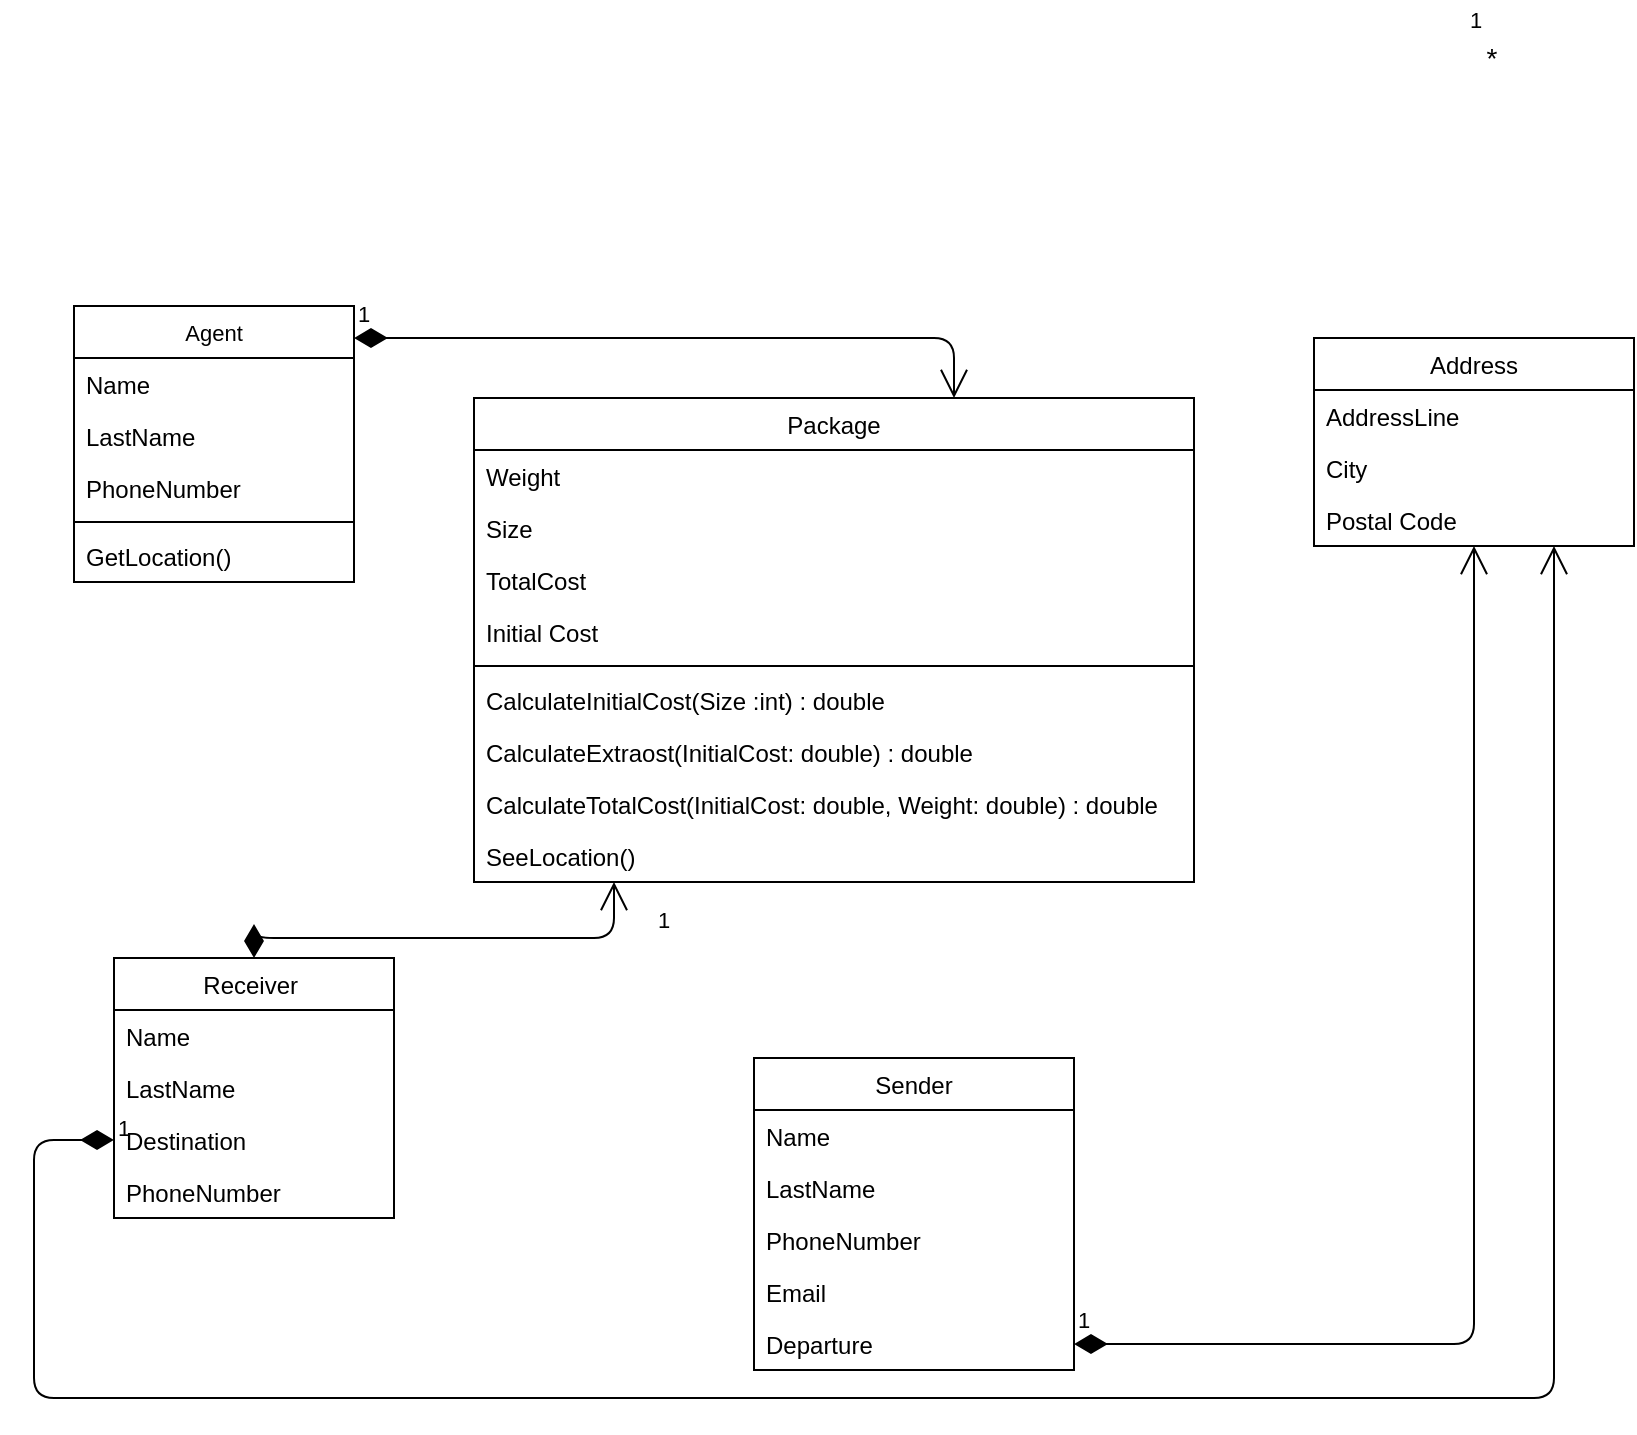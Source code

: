 <mxfile version="13.6.2" type="github">
  <diagram id="C5RBs43oDa-KdzZeNtuy" name="Page-1">
    <mxGraphModel dx="1564" dy="1140" grid="1" gridSize="10" guides="1" tooltips="1" connect="1" arrows="1" fold="1" page="1" pageScale="1" pageWidth="300" pageHeight="300" math="0" shadow="0">
      <root>
        <mxCell id="WIyWlLk6GJQsqaUBKTNV-0" />
        <mxCell id="WIyWlLk6GJQsqaUBKTNV-1" parent="WIyWlLk6GJQsqaUBKTNV-0" />
        <mxCell id="L3o-eiGVfBbxiRWNUcNE-9" value="1" style="endArrow=open;html=1;endSize=12;startArrow=diamondThin;startSize=14;startFill=1;edgeStyle=orthogonalEdgeStyle;align=left;verticalAlign=bottom;" edge="1" parent="WIyWlLk6GJQsqaUBKTNV-1" source="L3o-eiGVfBbxiRWNUcNE-1" target="L3o-eiGVfBbxiRWNUcNE-5">
          <mxGeometry x="0.743" y="-20" relative="1" as="geometry">
            <mxPoint x="40" y="50" as="sourcePoint" />
            <mxPoint x="200" y="50" as="targetPoint" />
            <Array as="points">
              <mxPoint x="130" y="190" />
              <mxPoint x="310" y="190" />
            </Array>
            <mxPoint as="offset" />
          </mxGeometry>
        </mxCell>
        <mxCell id="L3o-eiGVfBbxiRWNUcNE-5" value="Package" style="swimlane;fontStyle=0;childLayout=stackLayout;horizontal=1;startSize=26;fillColor=none;horizontalStack=0;resizeParent=1;resizeParentMax=0;resizeLast=0;collapsible=1;marginBottom=0;" vertex="1" parent="WIyWlLk6GJQsqaUBKTNV-1">
          <mxGeometry x="240" y="-80" width="360" height="242" as="geometry" />
        </mxCell>
        <mxCell id="L3o-eiGVfBbxiRWNUcNE-6" value="Weight" style="text;strokeColor=none;fillColor=none;align=left;verticalAlign=top;spacingLeft=4;spacingRight=4;overflow=hidden;rotatable=0;points=[[0,0.5],[1,0.5]];portConstraint=eastwest;" vertex="1" parent="L3o-eiGVfBbxiRWNUcNE-5">
          <mxGeometry y="26" width="360" height="26" as="geometry" />
        </mxCell>
        <mxCell id="L3o-eiGVfBbxiRWNUcNE-7" value="Size" style="text;strokeColor=none;fillColor=none;align=left;verticalAlign=top;spacingLeft=4;spacingRight=4;overflow=hidden;rotatable=0;points=[[0,0.5],[1,0.5]];portConstraint=eastwest;" vertex="1" parent="L3o-eiGVfBbxiRWNUcNE-5">
          <mxGeometry y="52" width="360" height="26" as="geometry" />
        </mxCell>
        <mxCell id="L3o-eiGVfBbxiRWNUcNE-8" value="TotalCost" style="text;strokeColor=none;fillColor=none;align=left;verticalAlign=top;spacingLeft=4;spacingRight=4;overflow=hidden;rotatable=0;points=[[0,0.5],[1,0.5]];portConstraint=eastwest;" vertex="1" parent="L3o-eiGVfBbxiRWNUcNE-5">
          <mxGeometry y="78" width="360" height="26" as="geometry" />
        </mxCell>
        <mxCell id="L3o-eiGVfBbxiRWNUcNE-30" value="Initial Cost" style="text;strokeColor=none;fillColor=none;align=left;verticalAlign=top;spacingLeft=4;spacingRight=4;overflow=hidden;rotatable=0;points=[[0,0.5],[1,0.5]];portConstraint=eastwest;fontSize=12;" vertex="1" parent="L3o-eiGVfBbxiRWNUcNE-5">
          <mxGeometry y="104" width="360" height="26" as="geometry" />
        </mxCell>
        <mxCell id="L3o-eiGVfBbxiRWNUcNE-27" value="" style="line;strokeWidth=1;fillColor=none;align=left;verticalAlign=middle;spacingTop=-1;spacingLeft=3;spacingRight=3;rotatable=0;labelPosition=right;points=[];portConstraint=eastwest;fontSize=11;" vertex="1" parent="L3o-eiGVfBbxiRWNUcNE-5">
          <mxGeometry y="130" width="360" height="8" as="geometry" />
        </mxCell>
        <mxCell id="L3o-eiGVfBbxiRWNUcNE-26" value="CalculateInitialCost(Size :int) : double" style="text;strokeColor=none;fillColor=none;align=left;verticalAlign=top;spacingLeft=4;spacingRight=4;overflow=hidden;rotatable=0;points=[[0,0.5],[1,0.5]];portConstraint=eastwest;fontSize=12;" vertex="1" parent="L3o-eiGVfBbxiRWNUcNE-5">
          <mxGeometry y="138" width="360" height="26" as="geometry" />
        </mxCell>
        <mxCell id="L3o-eiGVfBbxiRWNUcNE-35" value="CalculateExtraost(InitialCost: double) : double" style="text;strokeColor=none;fillColor=none;align=left;verticalAlign=top;spacingLeft=4;spacingRight=4;overflow=hidden;rotatable=0;points=[[0,0.5],[1,0.5]];portConstraint=eastwest;fontSize=12;" vertex="1" parent="L3o-eiGVfBbxiRWNUcNE-5">
          <mxGeometry y="164" width="360" height="26" as="geometry" />
        </mxCell>
        <mxCell id="L3o-eiGVfBbxiRWNUcNE-31" value="CalculateTotalCost(InitialCost: double, Weight: double) : double" style="text;strokeColor=none;fillColor=none;align=left;verticalAlign=top;spacingLeft=4;spacingRight=4;overflow=hidden;rotatable=0;points=[[0,0.5],[1,0.5]];portConstraint=eastwest;fontSize=12;" vertex="1" parent="L3o-eiGVfBbxiRWNUcNE-5">
          <mxGeometry y="190" width="360" height="26" as="geometry" />
        </mxCell>
        <mxCell id="L3o-eiGVfBbxiRWNUcNE-34" value="SeeLocation()" style="text;strokeColor=none;fillColor=none;align=left;verticalAlign=top;spacingLeft=4;spacingRight=4;overflow=hidden;rotatable=0;points=[[0,0.5],[1,0.5]];portConstraint=eastwest;fontSize=12;" vertex="1" parent="L3o-eiGVfBbxiRWNUcNE-5">
          <mxGeometry y="216" width="360" height="26" as="geometry" />
        </mxCell>
        <mxCell id="L3o-eiGVfBbxiRWNUcNE-14" value="&lt;font style=&quot;font-size: 14px&quot;&gt;*&lt;/font&gt;" style="text;html=1;strokeColor=none;fillColor=none;align=center;verticalAlign=middle;whiteSpace=wrap;rounded=0;strokeWidth=2;" vertex="1" parent="WIyWlLk6GJQsqaUBKTNV-1">
          <mxGeometry x="740" y="-260" width="18" height="19" as="geometry" />
        </mxCell>
        <mxCell id="L3o-eiGVfBbxiRWNUcNE-16" value="1" style="endArrow=open;html=1;endSize=12;startArrow=diamondThin;startSize=14;startFill=1;edgeStyle=orthogonalEdgeStyle;align=left;verticalAlign=bottom;" edge="1" parent="WIyWlLk6GJQsqaUBKTNV-1" source="L3o-eiGVfBbxiRWNUcNE-0" target="zkfFHV4jXpPFQw0GAbJ--17">
          <mxGeometry x="-1" y="3" relative="1" as="geometry">
            <mxPoint x="320" y="120" as="sourcePoint" />
            <mxPoint x="480" y="120" as="targetPoint" />
          </mxGeometry>
        </mxCell>
        <mxCell id="L3o-eiGVfBbxiRWNUcNE-17" value="1" style="endArrow=open;html=1;endSize=12;startArrow=diamondThin;startSize=14;startFill=1;edgeStyle=orthogonalEdgeStyle;align=left;verticalAlign=bottom;" edge="1" parent="WIyWlLk6GJQsqaUBKTNV-1" source="L3o-eiGVfBbxiRWNUcNE-3" target="zkfFHV4jXpPFQw0GAbJ--17">
          <mxGeometry x="-1" y="3" relative="1" as="geometry">
            <mxPoint x="20" y="290" as="sourcePoint" />
            <mxPoint x="480" y="20" as="targetPoint" />
            <Array as="points">
              <mxPoint x="20" y="291" />
              <mxPoint x="20" y="420" />
              <mxPoint x="780" y="420" />
            </Array>
          </mxGeometry>
        </mxCell>
        <mxCell id="L3o-eiGVfBbxiRWNUcNE-18" value="&lt;font style=&quot;font-size: 11px;&quot;&gt;1&lt;/font&gt;" style="text;html=1;strokeColor=none;fillColor=none;align=center;verticalAlign=middle;whiteSpace=wrap;rounded=0;strokeWidth=2;fontSize=11;" vertex="1" parent="WIyWlLk6GJQsqaUBKTNV-1">
          <mxGeometry x="732" y="-279" width="18" height="19" as="geometry" />
        </mxCell>
        <mxCell id="L3o-eiGVfBbxiRWNUcNE-20" value="Agent" style="swimlane;fontStyle=0;childLayout=stackLayout;horizontal=1;startSize=26;fillColor=none;horizontalStack=0;resizeParent=1;resizeParentMax=0;resizeLast=0;collapsible=1;marginBottom=0;strokeWidth=1;fontSize=11;" vertex="1" parent="WIyWlLk6GJQsqaUBKTNV-1">
          <mxGeometry x="40" y="-126" width="140" height="138" as="geometry" />
        </mxCell>
        <mxCell id="L3o-eiGVfBbxiRWNUcNE-21" value="Name" style="text;strokeColor=none;fillColor=none;align=left;verticalAlign=top;spacingLeft=4;spacingRight=4;overflow=hidden;rotatable=0;points=[[0,0.5],[1,0.5]];portConstraint=eastwest;" vertex="1" parent="L3o-eiGVfBbxiRWNUcNE-20">
          <mxGeometry y="26" width="140" height="26" as="geometry" />
        </mxCell>
        <mxCell id="L3o-eiGVfBbxiRWNUcNE-38" value="LastName" style="text;strokeColor=none;fillColor=none;align=left;verticalAlign=top;spacingLeft=4;spacingRight=4;overflow=hidden;rotatable=0;points=[[0,0.5],[1,0.5]];portConstraint=eastwest;" vertex="1" parent="L3o-eiGVfBbxiRWNUcNE-20">
          <mxGeometry y="52" width="140" height="26" as="geometry" />
        </mxCell>
        <mxCell id="L3o-eiGVfBbxiRWNUcNE-22" value="PhoneNumber" style="text;strokeColor=none;fillColor=none;align=left;verticalAlign=top;spacingLeft=4;spacingRight=4;overflow=hidden;rotatable=0;points=[[0,0.5],[1,0.5]];portConstraint=eastwest;" vertex="1" parent="L3o-eiGVfBbxiRWNUcNE-20">
          <mxGeometry y="78" width="140" height="26" as="geometry" />
        </mxCell>
        <mxCell id="L3o-eiGVfBbxiRWNUcNE-33" value="" style="line;strokeWidth=1;fillColor=none;align=left;verticalAlign=middle;spacingTop=-1;spacingLeft=3;spacingRight=3;rotatable=0;labelPosition=right;points=[];portConstraint=eastwest;fontSize=12;" vertex="1" parent="L3o-eiGVfBbxiRWNUcNE-20">
          <mxGeometry y="104" width="140" height="8" as="geometry" />
        </mxCell>
        <mxCell id="L3o-eiGVfBbxiRWNUcNE-32" value="GetLocation()" style="text;strokeColor=none;fillColor=none;align=left;verticalAlign=top;spacingLeft=4;spacingRight=4;overflow=hidden;rotatable=0;points=[[0,0.5],[1,0.5]];portConstraint=eastwest;fontSize=12;" vertex="1" parent="L3o-eiGVfBbxiRWNUcNE-20">
          <mxGeometry y="112" width="140" height="26" as="geometry" />
        </mxCell>
        <mxCell id="L3o-eiGVfBbxiRWNUcNE-24" value="1" style="endArrow=open;html=1;endSize=12;startArrow=diamondThin;startSize=14;startFill=1;edgeStyle=orthogonalEdgeStyle;align=left;verticalAlign=bottom;fontSize=11;" edge="1" parent="WIyWlLk6GJQsqaUBKTNV-1" source="L3o-eiGVfBbxiRWNUcNE-20" target="L3o-eiGVfBbxiRWNUcNE-5">
          <mxGeometry x="-1" y="3" relative="1" as="geometry">
            <mxPoint x="320" y="20" as="sourcePoint" />
            <mxPoint x="480" y="20" as="targetPoint" />
            <Array as="points">
              <mxPoint x="480" y="-110" />
            </Array>
          </mxGeometry>
        </mxCell>
        <mxCell id="L3o-eiGVfBbxiRWNUcNE-1" value="Receiver " style="swimlane;fontStyle=0;childLayout=stackLayout;horizontal=1;startSize=26;fillColor=none;horizontalStack=0;resizeParent=1;resizeParentMax=0;resizeLast=0;collapsible=1;marginBottom=0;" vertex="1" parent="WIyWlLk6GJQsqaUBKTNV-1">
          <mxGeometry x="60" y="200" width="140" height="130" as="geometry" />
        </mxCell>
        <mxCell id="L3o-eiGVfBbxiRWNUcNE-2" value="Name" style="text;strokeColor=none;fillColor=none;align=left;verticalAlign=top;spacingLeft=4;spacingRight=4;overflow=hidden;rotatable=0;points=[[0,0.5],[1,0.5]];portConstraint=eastwest;" vertex="1" parent="L3o-eiGVfBbxiRWNUcNE-1">
          <mxGeometry y="26" width="140" height="26" as="geometry" />
        </mxCell>
        <mxCell id="L3o-eiGVfBbxiRWNUcNE-36" value="LastName" style="text;strokeColor=none;fillColor=none;align=left;verticalAlign=top;spacingLeft=4;spacingRight=4;overflow=hidden;rotatable=0;points=[[0,0.5],[1,0.5]];portConstraint=eastwest;" vertex="1" parent="L3o-eiGVfBbxiRWNUcNE-1">
          <mxGeometry y="52" width="140" height="26" as="geometry" />
        </mxCell>
        <mxCell id="L3o-eiGVfBbxiRWNUcNE-3" value="Destination" style="text;strokeColor=none;fillColor=none;align=left;verticalAlign=top;spacingLeft=4;spacingRight=4;overflow=hidden;rotatable=0;points=[[0,0.5],[1,0.5]];portConstraint=eastwest;" vertex="1" parent="L3o-eiGVfBbxiRWNUcNE-1">
          <mxGeometry y="78" width="140" height="26" as="geometry" />
        </mxCell>
        <mxCell id="L3o-eiGVfBbxiRWNUcNE-4" value="PhoneNumber" style="text;strokeColor=none;fillColor=none;align=left;verticalAlign=top;spacingLeft=4;spacingRight=4;overflow=hidden;rotatable=0;points=[[0,0.5],[1,0.5]];portConstraint=eastwest;" vertex="1" parent="L3o-eiGVfBbxiRWNUcNE-1">
          <mxGeometry y="104" width="140" height="26" as="geometry" />
        </mxCell>
        <mxCell id="zkfFHV4jXpPFQw0GAbJ--0" value="Sender" style="swimlane;fontStyle=0;align=center;verticalAlign=top;childLayout=stackLayout;horizontal=1;startSize=26;horizontalStack=0;resizeParent=1;resizeLast=0;collapsible=1;marginBottom=0;rounded=0;shadow=0;strokeWidth=1;" parent="WIyWlLk6GJQsqaUBKTNV-1" vertex="1">
          <mxGeometry x="380" y="250" width="160" height="156" as="geometry">
            <mxRectangle x="230" y="140" width="160" height="26" as="alternateBounds" />
          </mxGeometry>
        </mxCell>
        <mxCell id="zkfFHV4jXpPFQw0GAbJ--1" value="Name" style="text;align=left;verticalAlign=top;spacingLeft=4;spacingRight=4;overflow=hidden;rotatable=0;points=[[0,0.5],[1,0.5]];portConstraint=eastwest;" parent="zkfFHV4jXpPFQw0GAbJ--0" vertex="1">
          <mxGeometry y="26" width="160" height="26" as="geometry" />
        </mxCell>
        <mxCell id="L3o-eiGVfBbxiRWNUcNE-37" value="LastName" style="text;align=left;verticalAlign=top;spacingLeft=4;spacingRight=4;overflow=hidden;rotatable=0;points=[[0,0.5],[1,0.5]];portConstraint=eastwest;" vertex="1" parent="zkfFHV4jXpPFQw0GAbJ--0">
          <mxGeometry y="52" width="160" height="26" as="geometry" />
        </mxCell>
        <mxCell id="zkfFHV4jXpPFQw0GAbJ--2" value="PhoneNumber" style="text;align=left;verticalAlign=top;spacingLeft=4;spacingRight=4;overflow=hidden;rotatable=0;points=[[0,0.5],[1,0.5]];portConstraint=eastwest;rounded=0;shadow=0;html=0;" parent="zkfFHV4jXpPFQw0GAbJ--0" vertex="1">
          <mxGeometry y="78" width="160" height="26" as="geometry" />
        </mxCell>
        <mxCell id="zkfFHV4jXpPFQw0GAbJ--3" value="Email" style="text;align=left;verticalAlign=top;spacingLeft=4;spacingRight=4;overflow=hidden;rotatable=0;points=[[0,0.5],[1,0.5]];portConstraint=eastwest;rounded=0;shadow=0;html=0;" parent="zkfFHV4jXpPFQw0GAbJ--0" vertex="1">
          <mxGeometry y="104" width="160" height="26" as="geometry" />
        </mxCell>
        <mxCell id="L3o-eiGVfBbxiRWNUcNE-0" value="Departure" style="text;strokeColor=none;fillColor=none;align=left;verticalAlign=top;spacingLeft=4;spacingRight=4;overflow=hidden;rotatable=0;points=[[0,0.5],[1,0.5]];portConstraint=eastwest;" vertex="1" parent="zkfFHV4jXpPFQw0GAbJ--0">
          <mxGeometry y="130" width="160" height="26" as="geometry" />
        </mxCell>
        <mxCell id="zkfFHV4jXpPFQw0GAbJ--17" value="Address" style="swimlane;fontStyle=0;align=center;verticalAlign=top;childLayout=stackLayout;horizontal=1;startSize=26;horizontalStack=0;resizeParent=1;resizeLast=0;collapsible=1;marginBottom=0;rounded=0;shadow=0;strokeWidth=1;" parent="WIyWlLk6GJQsqaUBKTNV-1" vertex="1">
          <mxGeometry x="660" y="-110" width="160" height="104" as="geometry">
            <mxRectangle x="550" y="140" width="160" height="26" as="alternateBounds" />
          </mxGeometry>
        </mxCell>
        <mxCell id="zkfFHV4jXpPFQw0GAbJ--18" value="AddressLine" style="text;align=left;verticalAlign=top;spacingLeft=4;spacingRight=4;overflow=hidden;rotatable=0;points=[[0,0.5],[1,0.5]];portConstraint=eastwest;" parent="zkfFHV4jXpPFQw0GAbJ--17" vertex="1">
          <mxGeometry y="26" width="160" height="26" as="geometry" />
        </mxCell>
        <mxCell id="zkfFHV4jXpPFQw0GAbJ--19" value="City" style="text;align=left;verticalAlign=top;spacingLeft=4;spacingRight=4;overflow=hidden;rotatable=0;points=[[0,0.5],[1,0.5]];portConstraint=eastwest;rounded=0;shadow=0;html=0;" parent="zkfFHV4jXpPFQw0GAbJ--17" vertex="1">
          <mxGeometry y="52" width="160" height="26" as="geometry" />
        </mxCell>
        <mxCell id="zkfFHV4jXpPFQw0GAbJ--21" value="Postal Code" style="text;align=left;verticalAlign=top;spacingLeft=4;spacingRight=4;overflow=hidden;rotatable=0;points=[[0,0.5],[1,0.5]];portConstraint=eastwest;rounded=0;shadow=0;html=0;" parent="zkfFHV4jXpPFQw0GAbJ--17" vertex="1">
          <mxGeometry y="78" width="160" height="26" as="geometry" />
        </mxCell>
      </root>
    </mxGraphModel>
  </diagram>
</mxfile>
